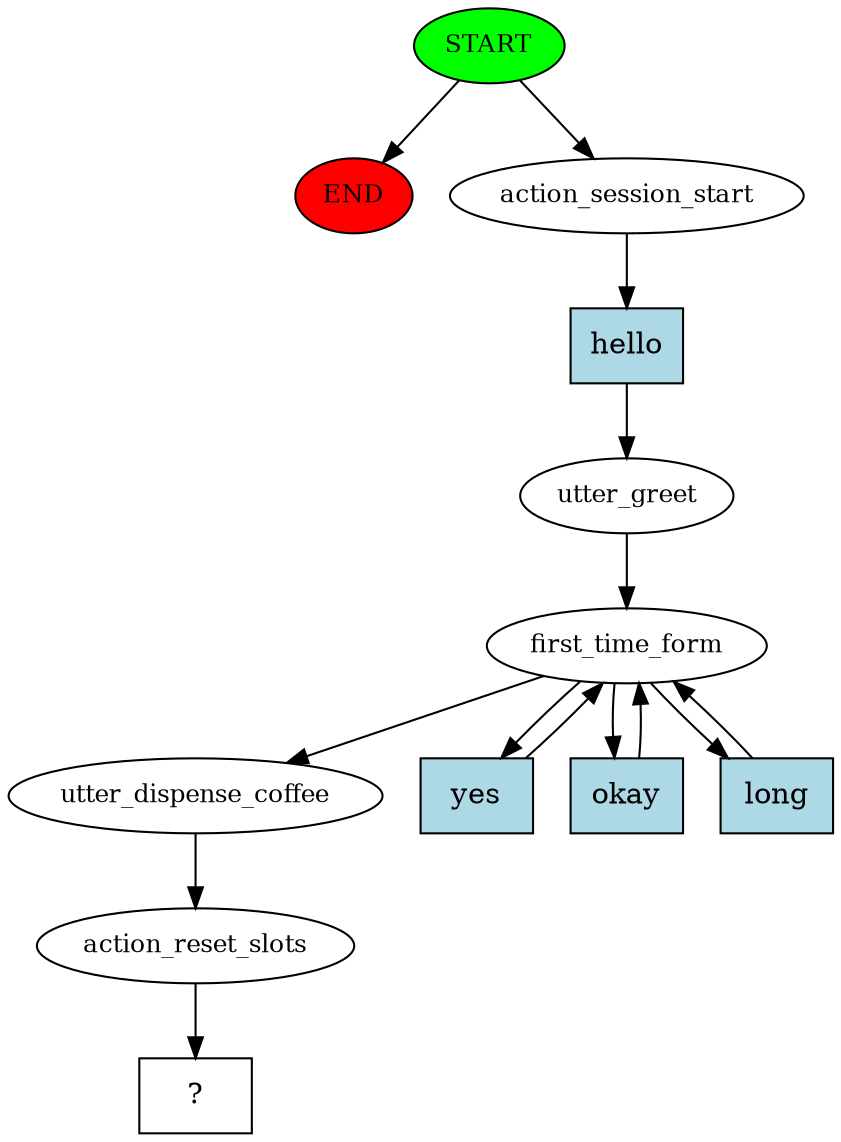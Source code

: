 digraph  {
0 [class="start active", fillcolor=green, fontsize=12, label=START, style=filled];
"-1" [class=end, fillcolor=red, fontsize=12, label=END, style=filled];
1 [class=active, fontsize=12, label=action_session_start];
2 [class=active, fontsize=12, label=utter_greet];
3 [class=active, fontsize=12, label=first_time_form];
8 [class=active, fontsize=12, label=utter_dispense_coffee];
9 [class=active, fontsize=12, label=action_reset_slots];
10 [class="intent dashed active", label="  ?  ", shape=rect];
11 [class="intent active", fillcolor=lightblue, label=hello, shape=rect, style=filled];
12 [class="intent active", fillcolor=lightblue, label=yes, shape=rect, style=filled];
13 [class="intent active", fillcolor=lightblue, label=okay, shape=rect, style=filled];
14 [class="intent active", fillcolor=lightblue, label=long, shape=rect, style=filled];
0 -> "-1"  [class="", key=NONE, label=""];
0 -> 1  [class=active, key=NONE, label=""];
1 -> 11  [class=active, key=0];
2 -> 3  [class=active, key=NONE, label=""];
3 -> 8  [class=active, key=NONE, label=""];
3 -> 12  [class=active, key=0];
3 -> 13  [class=active, key=0];
3 -> 14  [class=active, key=0];
8 -> 9  [class=active, key=NONE, label=""];
9 -> 10  [class=active, key=NONE, label=""];
11 -> 2  [class=active, key=0];
12 -> 3  [class=active, key=0];
13 -> 3  [class=active, key=0];
14 -> 3  [class=active, key=0];
}
